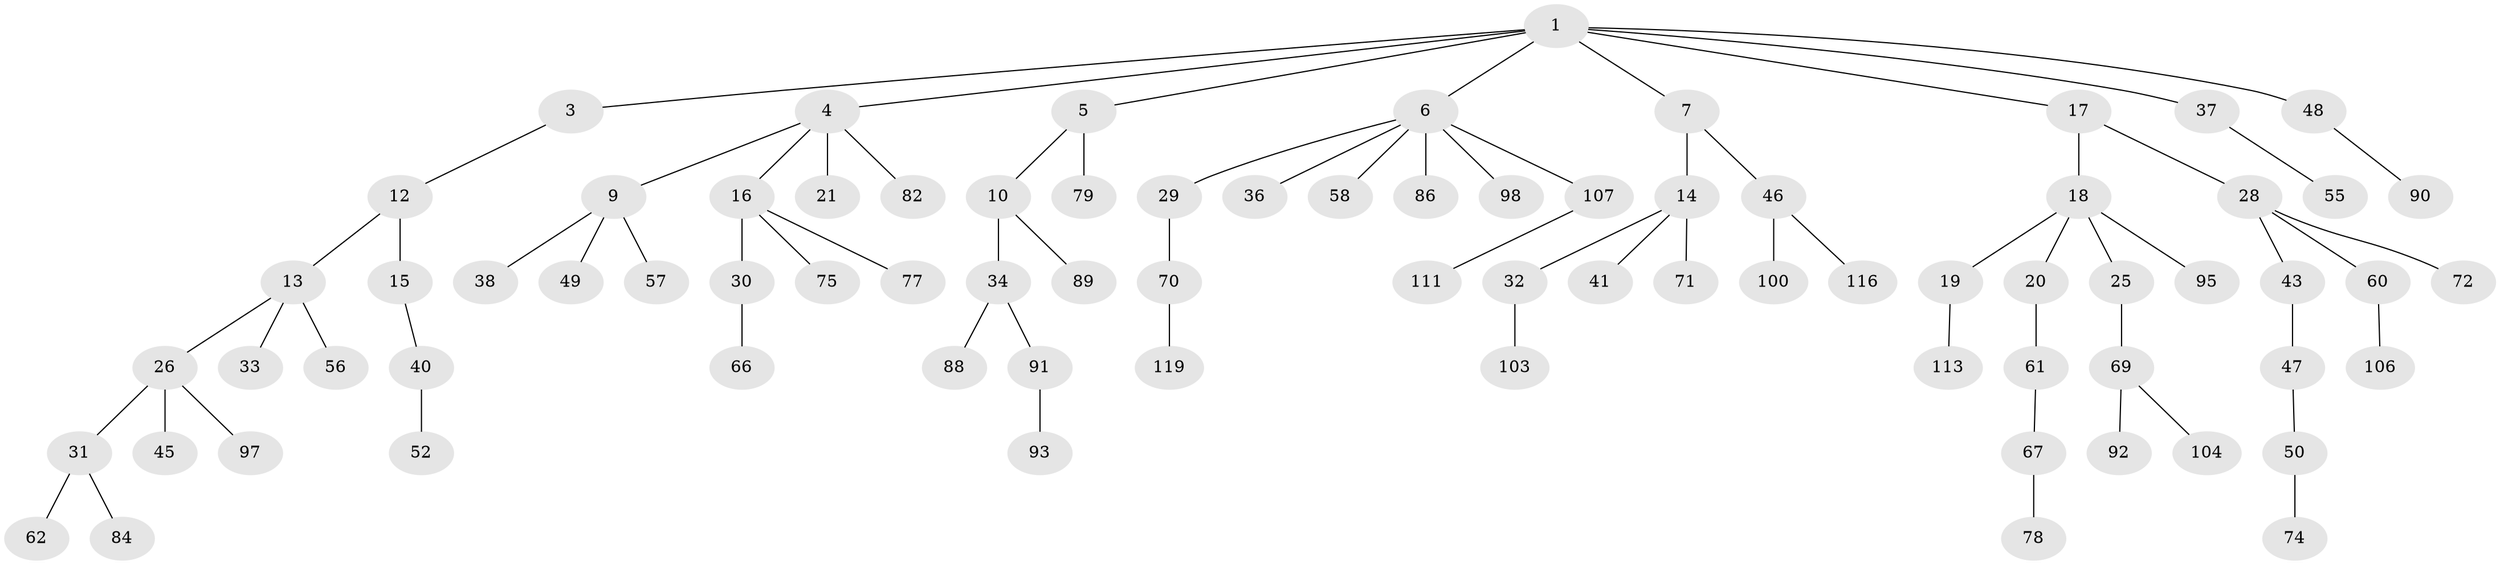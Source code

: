// original degree distribution, {6: 0.008333333333333333, 4: 0.06666666666666667, 2: 0.225, 3: 0.16666666666666666, 7: 0.008333333333333333, 5: 0.03333333333333333, 1: 0.49166666666666664}
// Generated by graph-tools (version 1.1) at 2025/11/02/27/25 16:11:28]
// undirected, 79 vertices, 78 edges
graph export_dot {
graph [start="1"]
  node [color=gray90,style=filled];
  1 [super="+2"];
  3 [super="+11"];
  4 [super="+8"];
  5 [super="+63"];
  6 [super="+22"];
  7;
  9 [super="+24"];
  10 [super="+110"];
  12 [super="+42"];
  13 [super="+27"];
  14 [super="+115"];
  15 [super="+53"];
  16 [super="+54"];
  17;
  18 [super="+23"];
  19 [super="+112"];
  20;
  21 [super="+35"];
  25;
  26 [super="+64"];
  28 [super="+105"];
  29 [super="+39"];
  30 [super="+59"];
  31 [super="+76"];
  32;
  33;
  34 [super="+44"];
  36;
  37 [super="+51"];
  38 [super="+83"];
  40 [super="+85"];
  41 [super="+80"];
  43 [super="+65"];
  45 [super="+94"];
  46 [super="+68"];
  47;
  48 [super="+101"];
  49;
  50 [super="+108"];
  52;
  55 [super="+99"];
  56 [super="+73"];
  57;
  58;
  60;
  61 [super="+114"];
  62;
  66 [super="+102"];
  67 [super="+117"];
  69 [super="+87"];
  70 [super="+118"];
  71 [super="+96"];
  72;
  74;
  75;
  77 [super="+81"];
  78;
  79;
  82;
  84;
  86;
  88;
  89;
  90;
  91 [super="+120"];
  92;
  93;
  95;
  97;
  98;
  100;
  103;
  104;
  106;
  107 [super="+109"];
  111;
  113;
  116;
  119;
  1 -- 4;
  1 -- 5;
  1 -- 7;
  1 -- 17;
  1 -- 37;
  1 -- 48;
  1 -- 3;
  1 -- 6;
  3 -- 12;
  4 -- 16;
  4 -- 82;
  4 -- 9;
  4 -- 21;
  5 -- 10;
  5 -- 79;
  6 -- 29;
  6 -- 58;
  6 -- 86;
  6 -- 98;
  6 -- 107;
  6 -- 36;
  7 -- 14;
  7 -- 46;
  9 -- 38;
  9 -- 57;
  9 -- 49;
  10 -- 34;
  10 -- 89;
  12 -- 13;
  12 -- 15;
  13 -- 26;
  13 -- 33;
  13 -- 56;
  14 -- 32;
  14 -- 41;
  14 -- 71;
  15 -- 40;
  16 -- 30;
  16 -- 75;
  16 -- 77;
  17 -- 18;
  17 -- 28;
  18 -- 19;
  18 -- 20;
  18 -- 95;
  18 -- 25;
  19 -- 113;
  20 -- 61;
  25 -- 69;
  26 -- 31;
  26 -- 45;
  26 -- 97;
  28 -- 43;
  28 -- 60;
  28 -- 72;
  29 -- 70;
  30 -- 66;
  31 -- 62;
  31 -- 84;
  32 -- 103;
  34 -- 91;
  34 -- 88;
  37 -- 55;
  40 -- 52;
  43 -- 47;
  46 -- 100;
  46 -- 116;
  47 -- 50;
  48 -- 90;
  50 -- 74;
  60 -- 106;
  61 -- 67;
  67 -- 78;
  69 -- 92;
  69 -- 104;
  70 -- 119;
  91 -- 93;
  107 -- 111;
}
